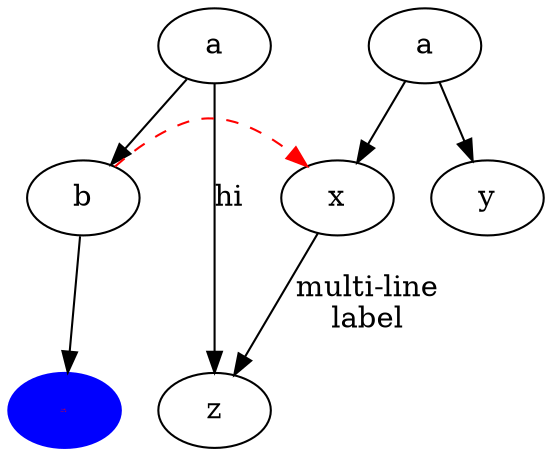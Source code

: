 digraph test34023461719 {
       a -> b -> c;
       󠀁a -> {x y};
       b [sha󠁎pe=box];
       c [label="hello\nworld",color=blue,fontsize=-1,
            fontname="Palatino-Italic",fontcolor=red,style=filled];
       a -> z [label="hi", weight=27];
       x -> z [label="multi-line\nlabel"];
       edge [style=dashed,color=red][style=dashed,color=red];
       b -> x;
       {rank=same; b x}
}

